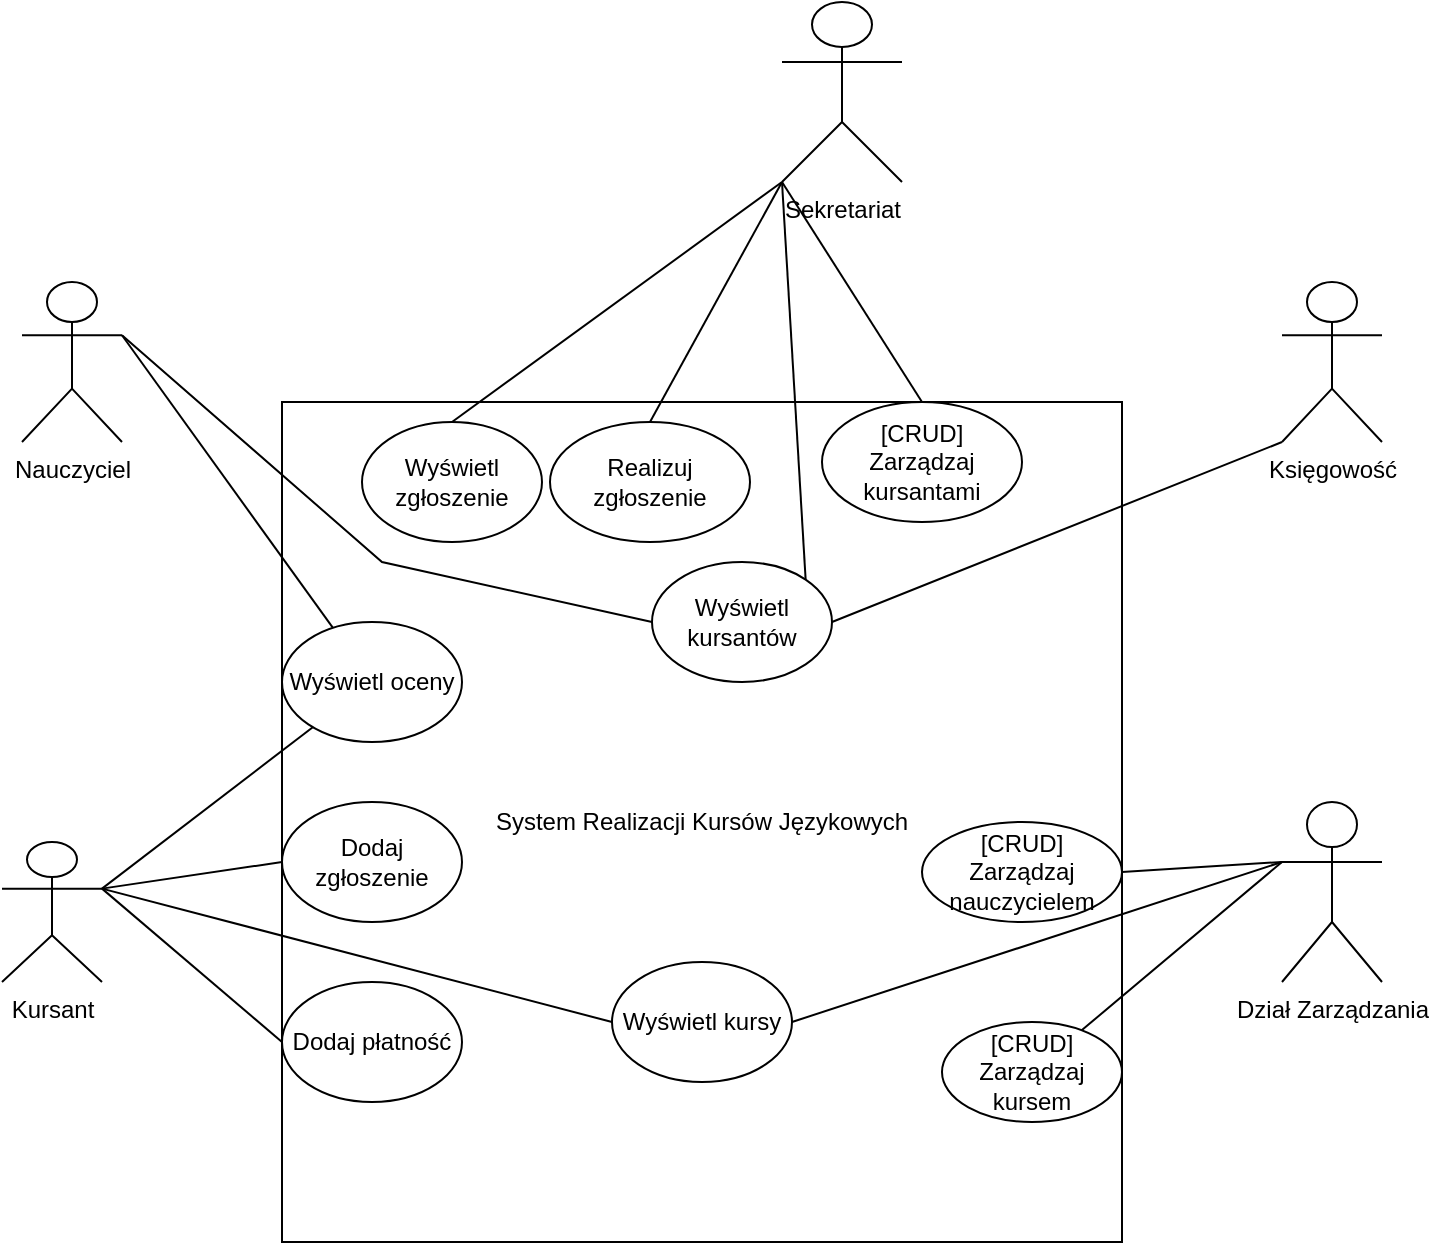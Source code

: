 <mxfile version="17.1.0" type="device"><diagram id="yfqB0pRJUp-ryF0XnPil" name="Page-1"><mxGraphModel dx="1422" dy="834" grid="1" gridSize="10" guides="1" tooltips="1" connect="1" arrows="1" fold="1" page="1" pageScale="1" pageWidth="827" pageHeight="1169" math="0" shadow="0"><root><mxCell id="0"/><mxCell id="1" parent="0"/><mxCell id="HhVOzz9Vaze1Kg_0N44D-1" value="System Realizacji Kursów Językowych" style="whiteSpace=wrap;html=1;aspect=fixed;" vertex="1" parent="1"><mxGeometry x="180" y="200" width="420" height="420" as="geometry"/></mxCell><mxCell id="HhVOzz9Vaze1Kg_0N44D-24" style="edgeStyle=none;rounded=0;orthogonalLoop=1;jettySize=auto;html=1;exitX=1;exitY=0.333;exitDx=0;exitDy=0;exitPerimeter=0;endArrow=none;endFill=0;" edge="1" parent="1" source="HhVOzz9Vaze1Kg_0N44D-2" target="HhVOzz9Vaze1Kg_0N44D-22"><mxGeometry relative="1" as="geometry"/></mxCell><mxCell id="HhVOzz9Vaze1Kg_0N44D-28" style="edgeStyle=none;rounded=0;orthogonalLoop=1;jettySize=auto;html=1;exitX=1;exitY=0.333;exitDx=0;exitDy=0;exitPerimeter=0;entryX=0;entryY=0.5;entryDx=0;entryDy=0;endArrow=none;endFill=0;" edge="1" parent="1" source="HhVOzz9Vaze1Kg_0N44D-2" target="HhVOzz9Vaze1Kg_0N44D-27"><mxGeometry relative="1" as="geometry"><Array as="points"><mxPoint x="230" y="280"/></Array></mxGeometry></mxCell><mxCell id="HhVOzz9Vaze1Kg_0N44D-2" value="Nauczyciel" style="shape=umlActor;verticalLabelPosition=bottom;verticalAlign=top;html=1;outlineConnect=0;" vertex="1" parent="1"><mxGeometry x="50" y="140" width="50" height="80" as="geometry"/></mxCell><mxCell id="HhVOzz9Vaze1Kg_0N44D-12" style="rounded=0;orthogonalLoop=1;jettySize=auto;html=1;exitX=1;exitY=0.333;exitDx=0;exitDy=0;exitPerimeter=0;endArrow=none;endFill=0;entryX=0;entryY=0.5;entryDx=0;entryDy=0;" edge="1" parent="1" source="HhVOzz9Vaze1Kg_0N44D-3" target="HhVOzz9Vaze1Kg_0N44D-11"><mxGeometry relative="1" as="geometry"/></mxCell><mxCell id="HhVOzz9Vaze1Kg_0N44D-23" style="edgeStyle=none;rounded=0;orthogonalLoop=1;jettySize=auto;html=1;exitX=1;exitY=0.333;exitDx=0;exitDy=0;exitPerimeter=0;endArrow=none;endFill=0;" edge="1" parent="1" source="HhVOzz9Vaze1Kg_0N44D-3" target="HhVOzz9Vaze1Kg_0N44D-22"><mxGeometry relative="1" as="geometry"/></mxCell><mxCell id="HhVOzz9Vaze1Kg_0N44D-26" style="edgeStyle=none;rounded=0;orthogonalLoop=1;jettySize=auto;html=1;exitX=1;exitY=0.333;exitDx=0;exitDy=0;exitPerimeter=0;entryX=0;entryY=0.5;entryDx=0;entryDy=0;endArrow=none;endFill=0;" edge="1" parent="1" source="HhVOzz9Vaze1Kg_0N44D-3" target="HhVOzz9Vaze1Kg_0N44D-25"><mxGeometry relative="1" as="geometry"/></mxCell><mxCell id="HhVOzz9Vaze1Kg_0N44D-41" style="edgeStyle=none;rounded=0;orthogonalLoop=1;jettySize=auto;html=1;exitX=1;exitY=0.333;exitDx=0;exitDy=0;exitPerimeter=0;entryX=0;entryY=0.5;entryDx=0;entryDy=0;endArrow=none;endFill=0;" edge="1" parent="1" source="HhVOzz9Vaze1Kg_0N44D-3" target="HhVOzz9Vaze1Kg_0N44D-40"><mxGeometry relative="1" as="geometry"/></mxCell><mxCell id="HhVOzz9Vaze1Kg_0N44D-3" value="Kursant" style="shape=umlActor;verticalLabelPosition=bottom;verticalAlign=top;html=1;outlineConnect=0;" vertex="1" parent="1"><mxGeometry x="40" y="420" width="50" height="70" as="geometry"/></mxCell><mxCell id="HhVOzz9Vaze1Kg_0N44D-35" style="edgeStyle=none;rounded=0;orthogonalLoop=1;jettySize=auto;html=1;exitX=0;exitY=1;exitDx=0;exitDy=0;exitPerimeter=0;entryX=0.5;entryY=0;entryDx=0;entryDy=0;endArrow=none;endFill=0;" edge="1" parent="1" source="HhVOzz9Vaze1Kg_0N44D-4" target="HhVOzz9Vaze1Kg_0N44D-29"><mxGeometry relative="1" as="geometry"/></mxCell><mxCell id="HhVOzz9Vaze1Kg_0N44D-37" style="edgeStyle=none;rounded=0;orthogonalLoop=1;jettySize=auto;html=1;exitX=0;exitY=1;exitDx=0;exitDy=0;exitPerimeter=0;entryX=0.5;entryY=0;entryDx=0;entryDy=0;endArrow=none;endFill=0;" edge="1" parent="1" source="HhVOzz9Vaze1Kg_0N44D-4" target="HhVOzz9Vaze1Kg_0N44D-31"><mxGeometry relative="1" as="geometry"/></mxCell><mxCell id="HhVOzz9Vaze1Kg_0N44D-39" style="edgeStyle=none;rounded=0;orthogonalLoop=1;jettySize=auto;html=1;exitX=0;exitY=1;exitDx=0;exitDy=0;exitPerimeter=0;entryX=0.5;entryY=0;entryDx=0;entryDy=0;endArrow=none;endFill=0;" edge="1" parent="1" source="HhVOzz9Vaze1Kg_0N44D-4" target="HhVOzz9Vaze1Kg_0N44D-38"><mxGeometry relative="1" as="geometry"/></mxCell><mxCell id="HhVOzz9Vaze1Kg_0N44D-44" style="edgeStyle=none;rounded=0;orthogonalLoop=1;jettySize=auto;html=1;exitX=0;exitY=1;exitDx=0;exitDy=0;exitPerimeter=0;entryX=1;entryY=0;entryDx=0;entryDy=0;endArrow=none;endFill=0;" edge="1" parent="1" source="HhVOzz9Vaze1Kg_0N44D-4" target="HhVOzz9Vaze1Kg_0N44D-27"><mxGeometry relative="1" as="geometry"/></mxCell><mxCell id="HhVOzz9Vaze1Kg_0N44D-4" value="Sekretariat&lt;br&gt;" style="shape=umlActor;verticalLabelPosition=bottom;verticalAlign=top;html=1;outlineConnect=0;" vertex="1" parent="1"><mxGeometry x="430" width="60" height="90" as="geometry"/></mxCell><mxCell id="HhVOzz9Vaze1Kg_0N44D-16" style="edgeStyle=none;rounded=0;orthogonalLoop=1;jettySize=auto;html=1;exitX=0;exitY=0.333;exitDx=0;exitDy=0;exitPerimeter=0;endArrow=none;endFill=0;" edge="1" parent="1" source="HhVOzz9Vaze1Kg_0N44D-5" target="HhVOzz9Vaze1Kg_0N44D-14"><mxGeometry relative="1" as="geometry"/></mxCell><mxCell id="HhVOzz9Vaze1Kg_0N44D-19" style="edgeStyle=none;rounded=0;orthogonalLoop=1;jettySize=auto;html=1;exitX=0;exitY=0.333;exitDx=0;exitDy=0;exitPerimeter=0;entryX=1;entryY=0.5;entryDx=0;entryDy=0;endArrow=none;endFill=0;" edge="1" parent="1" source="HhVOzz9Vaze1Kg_0N44D-5" target="HhVOzz9Vaze1Kg_0N44D-17"><mxGeometry relative="1" as="geometry"/></mxCell><mxCell id="HhVOzz9Vaze1Kg_0N44D-34" style="edgeStyle=none;rounded=0;orthogonalLoop=1;jettySize=auto;html=1;exitX=0;exitY=0.333;exitDx=0;exitDy=0;exitPerimeter=0;entryX=1;entryY=0.5;entryDx=0;entryDy=0;endArrow=none;endFill=0;" edge="1" parent="1" source="HhVOzz9Vaze1Kg_0N44D-5" target="HhVOzz9Vaze1Kg_0N44D-11"><mxGeometry relative="1" as="geometry"/></mxCell><mxCell id="HhVOzz9Vaze1Kg_0N44D-5" value="Dział Zarządzania&lt;br&gt;" style="shape=umlActor;verticalLabelPosition=bottom;verticalAlign=top;html=1;outlineConnect=0;" vertex="1" parent="1"><mxGeometry x="680" y="400" width="50" height="90" as="geometry"/></mxCell><mxCell id="HhVOzz9Vaze1Kg_0N44D-43" style="edgeStyle=none;rounded=0;orthogonalLoop=1;jettySize=auto;html=1;exitX=0;exitY=1;exitDx=0;exitDy=0;exitPerimeter=0;entryX=1;entryY=0.5;entryDx=0;entryDy=0;endArrow=none;endFill=0;" edge="1" parent="1" source="HhVOzz9Vaze1Kg_0N44D-6" target="HhVOzz9Vaze1Kg_0N44D-27"><mxGeometry relative="1" as="geometry"/></mxCell><mxCell id="HhVOzz9Vaze1Kg_0N44D-6" value="Księgowość" style="shape=umlActor;verticalLabelPosition=bottom;verticalAlign=top;html=1;outlineConnect=0;" vertex="1" parent="1"><mxGeometry x="680" y="140" width="50" height="80" as="geometry"/></mxCell><mxCell id="HhVOzz9Vaze1Kg_0N44D-11" value="Wyświetl kursy&lt;br&gt;" style="ellipse;whiteSpace=wrap;html=1;" vertex="1" parent="1"><mxGeometry x="345" y="480" width="90" height="60" as="geometry"/></mxCell><mxCell id="HhVOzz9Vaze1Kg_0N44D-14" value="[CRUD]&lt;br&gt;Zarządzaj kursem" style="ellipse;whiteSpace=wrap;html=1;" vertex="1" parent="1"><mxGeometry x="510" y="510" width="90" height="50" as="geometry"/></mxCell><mxCell id="HhVOzz9Vaze1Kg_0N44D-17" value="[CRUD]&lt;br&gt;Zarządzaj nauczycielem" style="ellipse;whiteSpace=wrap;html=1;" vertex="1" parent="1"><mxGeometry x="500" y="410" width="100" height="50" as="geometry"/></mxCell><mxCell id="HhVOzz9Vaze1Kg_0N44D-18" style="edgeStyle=none;rounded=0;orthogonalLoop=1;jettySize=auto;html=1;exitX=0;exitY=0;exitDx=0;exitDy=0;endArrow=none;endFill=0;" edge="1" parent="1" source="HhVOzz9Vaze1Kg_0N44D-17" target="HhVOzz9Vaze1Kg_0N44D-17"><mxGeometry relative="1" as="geometry"/></mxCell><mxCell id="HhVOzz9Vaze1Kg_0N44D-20" style="edgeStyle=none;rounded=0;orthogonalLoop=1;jettySize=auto;html=1;entryX=0.5;entryY=0;entryDx=0;entryDy=0;endArrow=none;endFill=0;" edge="1" parent="1" source="HhVOzz9Vaze1Kg_0N44D-14" target="HhVOzz9Vaze1Kg_0N44D-14"><mxGeometry relative="1" as="geometry"/></mxCell><mxCell id="HhVOzz9Vaze1Kg_0N44D-22" value="Wyświetl oceny" style="ellipse;whiteSpace=wrap;html=1;" vertex="1" parent="1"><mxGeometry x="180" y="310" width="90" height="60" as="geometry"/></mxCell><mxCell id="HhVOzz9Vaze1Kg_0N44D-25" value="Dodaj zgłoszenie" style="ellipse;whiteSpace=wrap;html=1;" vertex="1" parent="1"><mxGeometry x="180" y="400" width="90" height="60" as="geometry"/></mxCell><mxCell id="HhVOzz9Vaze1Kg_0N44D-27" value="Wyświetl kursantów" style="ellipse;whiteSpace=wrap;html=1;" vertex="1" parent="1"><mxGeometry x="365" y="280" width="90" height="60" as="geometry"/></mxCell><mxCell id="HhVOzz9Vaze1Kg_0N44D-29" value="Wyświetl zgłoszenie" style="ellipse;whiteSpace=wrap;html=1;" vertex="1" parent="1"><mxGeometry x="220" y="210" width="90" height="60" as="geometry"/></mxCell><mxCell id="HhVOzz9Vaze1Kg_0N44D-31" value="Realizuj zgłoszenie" style="ellipse;whiteSpace=wrap;html=1;" vertex="1" parent="1"><mxGeometry x="314" y="210" width="100" height="60" as="geometry"/></mxCell><mxCell id="HhVOzz9Vaze1Kg_0N44D-38" value="[CRUD]&lt;br&gt;Zarządzaj kursantami" style="ellipse;whiteSpace=wrap;html=1;" vertex="1" parent="1"><mxGeometry x="450" y="200" width="100" height="60" as="geometry"/></mxCell><mxCell id="HhVOzz9Vaze1Kg_0N44D-40" value="Dodaj płatność" style="ellipse;whiteSpace=wrap;html=1;" vertex="1" parent="1"><mxGeometry x="180" y="490" width="90" height="60" as="geometry"/></mxCell><mxCell id="HhVOzz9Vaze1Kg_0N44D-42" style="edgeStyle=none;rounded=0;orthogonalLoop=1;jettySize=auto;html=1;exitX=1;exitY=1;exitDx=0;exitDy=0;endArrow=none;endFill=0;" edge="1" parent="1" source="HhVOzz9Vaze1Kg_0N44D-14" target="HhVOzz9Vaze1Kg_0N44D-14"><mxGeometry relative="1" as="geometry"/></mxCell></root></mxGraphModel></diagram></mxfile>